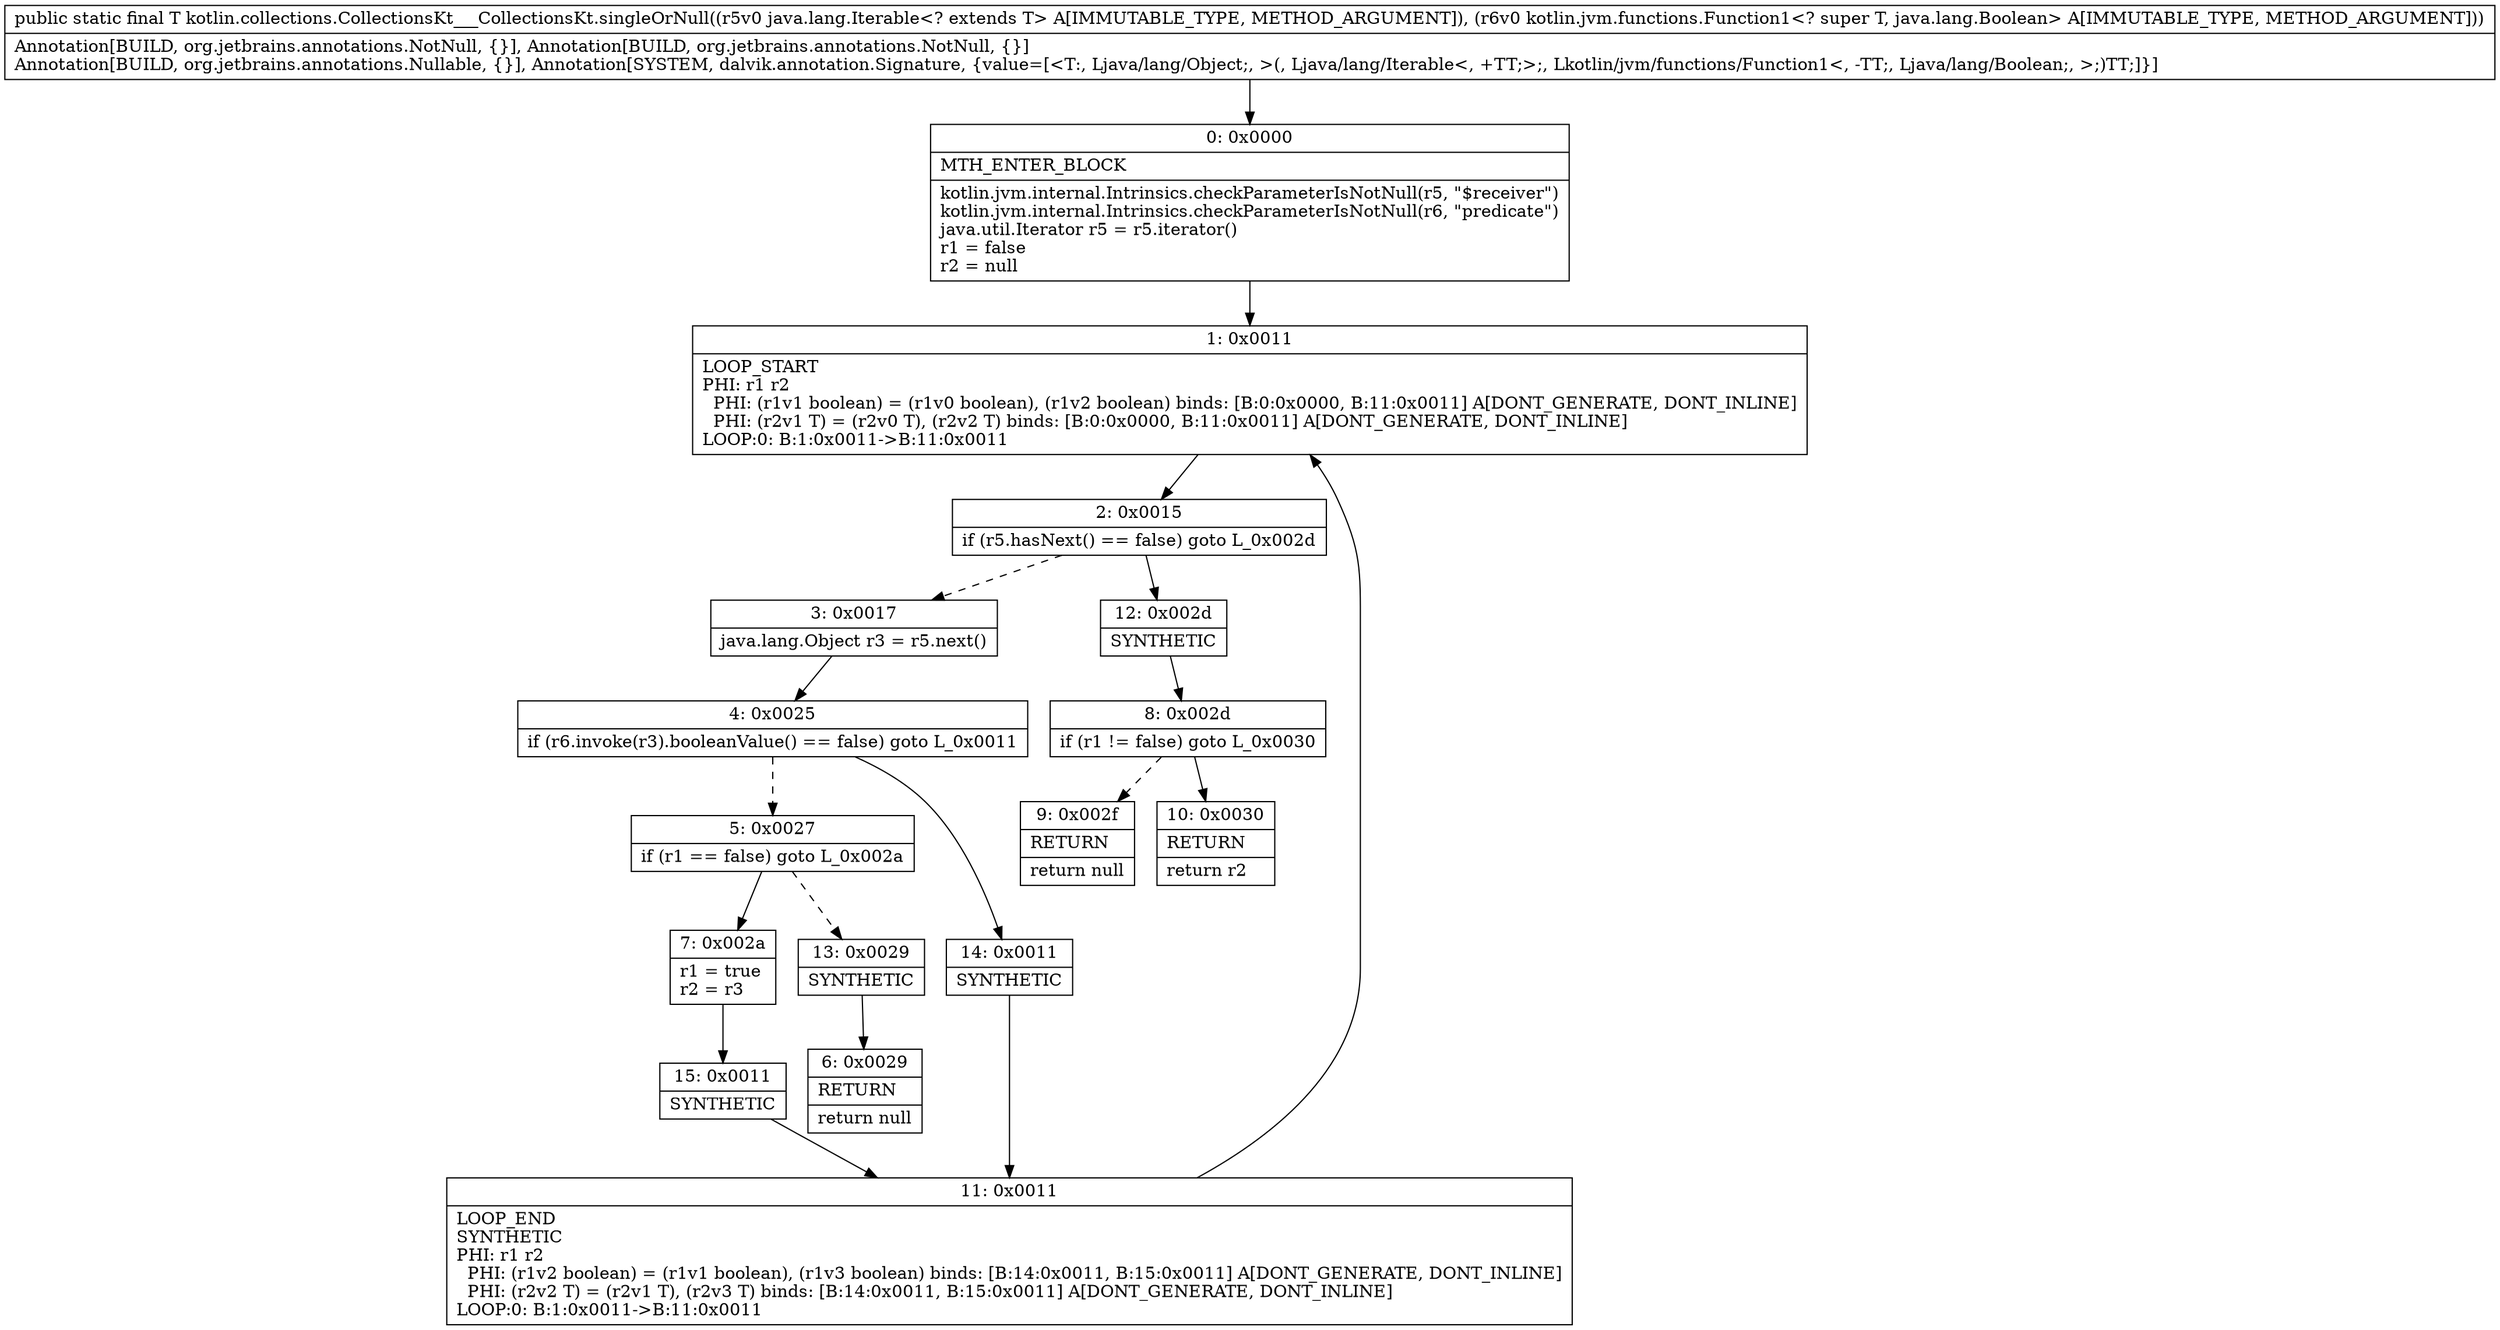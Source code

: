 digraph "CFG forkotlin.collections.CollectionsKt___CollectionsKt.singleOrNull(Ljava\/lang\/Iterable;Lkotlin\/jvm\/functions\/Function1;)Ljava\/lang\/Object;" {
Node_0 [shape=record,label="{0\:\ 0x0000|MTH_ENTER_BLOCK\l|kotlin.jvm.internal.Intrinsics.checkParameterIsNotNull(r5, \"$receiver\")\lkotlin.jvm.internal.Intrinsics.checkParameterIsNotNull(r6, \"predicate\")\ljava.util.Iterator r5 = r5.iterator()\lr1 = false\lr2 = null\l}"];
Node_1 [shape=record,label="{1\:\ 0x0011|LOOP_START\lPHI: r1 r2 \l  PHI: (r1v1 boolean) = (r1v0 boolean), (r1v2 boolean) binds: [B:0:0x0000, B:11:0x0011] A[DONT_GENERATE, DONT_INLINE]\l  PHI: (r2v1 T) = (r2v0 T), (r2v2 T) binds: [B:0:0x0000, B:11:0x0011] A[DONT_GENERATE, DONT_INLINE]\lLOOP:0: B:1:0x0011\-\>B:11:0x0011\l}"];
Node_2 [shape=record,label="{2\:\ 0x0015|if (r5.hasNext() == false) goto L_0x002d\l}"];
Node_3 [shape=record,label="{3\:\ 0x0017|java.lang.Object r3 = r5.next()\l}"];
Node_4 [shape=record,label="{4\:\ 0x0025|if (r6.invoke(r3).booleanValue() == false) goto L_0x0011\l}"];
Node_5 [shape=record,label="{5\:\ 0x0027|if (r1 == false) goto L_0x002a\l}"];
Node_6 [shape=record,label="{6\:\ 0x0029|RETURN\l|return null\l}"];
Node_7 [shape=record,label="{7\:\ 0x002a|r1 = true\lr2 = r3\l}"];
Node_8 [shape=record,label="{8\:\ 0x002d|if (r1 != false) goto L_0x0030\l}"];
Node_9 [shape=record,label="{9\:\ 0x002f|RETURN\l|return null\l}"];
Node_10 [shape=record,label="{10\:\ 0x0030|RETURN\l|return r2\l}"];
Node_11 [shape=record,label="{11\:\ 0x0011|LOOP_END\lSYNTHETIC\lPHI: r1 r2 \l  PHI: (r1v2 boolean) = (r1v1 boolean), (r1v3 boolean) binds: [B:14:0x0011, B:15:0x0011] A[DONT_GENERATE, DONT_INLINE]\l  PHI: (r2v2 T) = (r2v1 T), (r2v3 T) binds: [B:14:0x0011, B:15:0x0011] A[DONT_GENERATE, DONT_INLINE]\lLOOP:0: B:1:0x0011\-\>B:11:0x0011\l}"];
Node_12 [shape=record,label="{12\:\ 0x002d|SYNTHETIC\l}"];
Node_13 [shape=record,label="{13\:\ 0x0029|SYNTHETIC\l}"];
Node_14 [shape=record,label="{14\:\ 0x0011|SYNTHETIC\l}"];
Node_15 [shape=record,label="{15\:\ 0x0011|SYNTHETIC\l}"];
MethodNode[shape=record,label="{public static final T kotlin.collections.CollectionsKt___CollectionsKt.singleOrNull((r5v0 java.lang.Iterable\<? extends T\> A[IMMUTABLE_TYPE, METHOD_ARGUMENT]), (r6v0 kotlin.jvm.functions.Function1\<? super T, java.lang.Boolean\> A[IMMUTABLE_TYPE, METHOD_ARGUMENT]))  | Annotation[BUILD, org.jetbrains.annotations.NotNull, \{\}], Annotation[BUILD, org.jetbrains.annotations.NotNull, \{\}]\lAnnotation[BUILD, org.jetbrains.annotations.Nullable, \{\}], Annotation[SYSTEM, dalvik.annotation.Signature, \{value=[\<T:, Ljava\/lang\/Object;, \>(, Ljava\/lang\/Iterable\<, +TT;\>;, Lkotlin\/jvm\/functions\/Function1\<, \-TT;, Ljava\/lang\/Boolean;, \>;)TT;]\}]\l}"];
MethodNode -> Node_0;
Node_0 -> Node_1;
Node_1 -> Node_2;
Node_2 -> Node_3[style=dashed];
Node_2 -> Node_12;
Node_3 -> Node_4;
Node_4 -> Node_5[style=dashed];
Node_4 -> Node_14;
Node_5 -> Node_7;
Node_5 -> Node_13[style=dashed];
Node_7 -> Node_15;
Node_8 -> Node_9[style=dashed];
Node_8 -> Node_10;
Node_11 -> Node_1;
Node_12 -> Node_8;
Node_13 -> Node_6;
Node_14 -> Node_11;
Node_15 -> Node_11;
}

